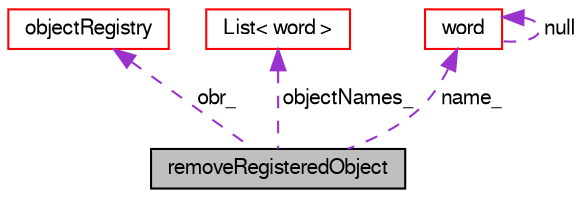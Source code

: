digraph "removeRegisteredObject"
{
  bgcolor="transparent";
  edge [fontname="FreeSans",fontsize="10",labelfontname="FreeSans",labelfontsize="10"];
  node [fontname="FreeSans",fontsize="10",shape=record];
  Node1 [label="removeRegisteredObject",height=0.2,width=0.4,color="black", fillcolor="grey75", style="filled", fontcolor="black"];
  Node2 -> Node1 [dir="back",color="darkorchid3",fontsize="10",style="dashed",label=" obr_" ,fontname="FreeSans"];
  Node2 [label="objectRegistry",height=0.2,width=0.4,color="red",URL="$a26326.html",tooltip="Registry of regIOobjects. "];
  Node11 -> Node1 [dir="back",color="darkorchid3",fontsize="10",style="dashed",label=" objectNames_" ,fontname="FreeSans"];
  Node11 [label="List\< word \>",height=0.2,width=0.4,color="red",URL="$a25694.html"];
  Node15 -> Node1 [dir="back",color="darkorchid3",fontsize="10",style="dashed",label=" name_" ,fontname="FreeSans"];
  Node15 [label="word",height=0.2,width=0.4,color="red",URL="$a28258.html",tooltip="A class for handling words, derived from string. "];
  Node15 -> Node15 [dir="back",color="darkorchid3",fontsize="10",style="dashed",label=" null" ,fontname="FreeSans"];
}
